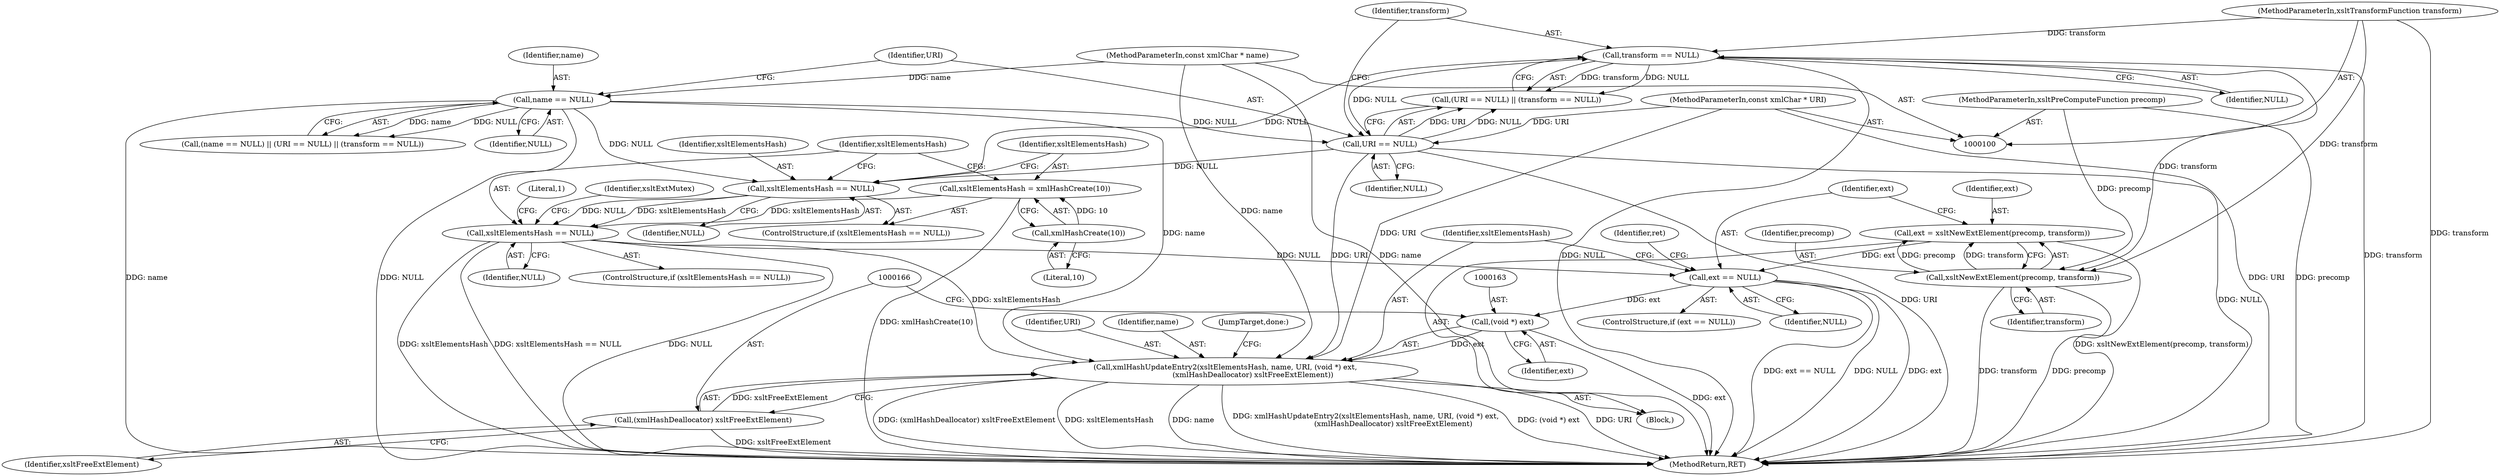digraph "0_Chrome_96dbafe288dbe2f0cc45fa3c39daf6d0c37acbab_13@pointer" {
"1000158" [label="(Call,xmlHashUpdateEntry2(xsltElementsHash, name, URI, (void *) ext,\n                        (xmlHashDeallocator) xsltFreeExtElement))"];
"1000135" [label="(Call,xsltElementsHash == NULL)"];
"1000127" [label="(Call,xsltElementsHash == NULL)"];
"1000113" [label="(Call,name == NULL)"];
"1000101" [label="(MethodParameterIn,const xmlChar * name)"];
"1000120" [label="(Call,transform == NULL)"];
"1000104" [label="(MethodParameterIn,xsltTransformFunction transform)"];
"1000117" [label="(Call,URI == NULL)"];
"1000102" [label="(MethodParameterIn,const xmlChar * URI)"];
"1000130" [label="(Call,xsltElementsHash = xmlHashCreate(10))"];
"1000132" [label="(Call,xmlHashCreate(10))"];
"1000162" [label="(Call,(void *) ext)"];
"1000149" [label="(Call,ext == NULL)"];
"1000143" [label="(Call,ext = xsltNewExtElement(precomp, transform))"];
"1000145" [label="(Call,xsltNewExtElement(precomp, transform))"];
"1000103" [label="(MethodParameterIn,xsltPreComputeFunction precomp)"];
"1000165" [label="(Call,(xmlHashDeallocator) xsltFreeExtElement)"];
"1000168" [label="(JumpTarget,done:)"];
"1000128" [label="(Identifier,xsltElementsHash)"];
"1000135" [label="(Call,xsltElementsHash == NULL)"];
"1000142" [label="(Identifier,xsltExtMutex)"];
"1000154" [label="(Identifier,ret)"];
"1000148" [label="(ControlStructure,if (ext == NULL))"];
"1000101" [label="(MethodParameterIn,const xmlChar * name)"];
"1000112" [label="(Call,(name == NULL) || (URI == NULL) || (transform == NULL))"];
"1000117" [label="(Call,URI == NULL)"];
"1000149" [label="(Call,ext == NULL)"];
"1000119" [label="(Identifier,NULL)"];
"1000122" [label="(Identifier,NULL)"];
"1000113" [label="(Call,name == NULL)"];
"1000120" [label="(Call,transform == NULL)"];
"1000159" [label="(Identifier,xsltElementsHash)"];
"1000140" [label="(Literal,1)"];
"1000162" [label="(Call,(void *) ext)"];
"1000145" [label="(Call,xsltNewExtElement(precomp, transform))"];
"1000161" [label="(Identifier,URI)"];
"1000151" [label="(Identifier,NULL)"];
"1000131" [label="(Identifier,xsltElementsHash)"];
"1000104" [label="(MethodParameterIn,xsltTransformFunction transform)"];
"1000144" [label="(Identifier,ext)"];
"1000143" [label="(Call,ext = xsltNewExtElement(precomp, transform))"];
"1000150" [label="(Identifier,ext)"];
"1000160" [label="(Identifier,name)"];
"1000116" [label="(Call,(URI == NULL) || (transform == NULL))"];
"1000137" [label="(Identifier,NULL)"];
"1000173" [label="(MethodReturn,RET)"];
"1000164" [label="(Identifier,ext)"];
"1000127" [label="(Call,xsltElementsHash == NULL)"];
"1000118" [label="(Identifier,URI)"];
"1000165" [label="(Call,(xmlHashDeallocator) xsltFreeExtElement)"];
"1000132" [label="(Call,xmlHashCreate(10))"];
"1000115" [label="(Identifier,NULL)"];
"1000146" [label="(Identifier,precomp)"];
"1000121" [label="(Identifier,transform)"];
"1000114" [label="(Identifier,name)"];
"1000105" [label="(Block,)"];
"1000158" [label="(Call,xmlHashUpdateEntry2(xsltElementsHash, name, URI, (void *) ext,\n                        (xmlHashDeallocator) xsltFreeExtElement))"];
"1000133" [label="(Literal,10)"];
"1000103" [label="(MethodParameterIn,xsltPreComputeFunction precomp)"];
"1000136" [label="(Identifier,xsltElementsHash)"];
"1000130" [label="(Call,xsltElementsHash = xmlHashCreate(10))"];
"1000126" [label="(ControlStructure,if (xsltElementsHash == NULL))"];
"1000129" [label="(Identifier,NULL)"];
"1000134" [label="(ControlStructure,if (xsltElementsHash == NULL))"];
"1000102" [label="(MethodParameterIn,const xmlChar * URI)"];
"1000147" [label="(Identifier,transform)"];
"1000167" [label="(Identifier,xsltFreeExtElement)"];
"1000158" -> "1000105"  [label="AST: "];
"1000158" -> "1000165"  [label="CFG: "];
"1000159" -> "1000158"  [label="AST: "];
"1000160" -> "1000158"  [label="AST: "];
"1000161" -> "1000158"  [label="AST: "];
"1000162" -> "1000158"  [label="AST: "];
"1000165" -> "1000158"  [label="AST: "];
"1000168" -> "1000158"  [label="CFG: "];
"1000158" -> "1000173"  [label="DDG: xsltElementsHash"];
"1000158" -> "1000173"  [label="DDG: name"];
"1000158" -> "1000173"  [label="DDG: xmlHashUpdateEntry2(xsltElementsHash, name, URI, (void *) ext,\n                        (xmlHashDeallocator) xsltFreeExtElement)"];
"1000158" -> "1000173"  [label="DDG: (void *) ext"];
"1000158" -> "1000173"  [label="DDG: URI"];
"1000158" -> "1000173"  [label="DDG: (xmlHashDeallocator) xsltFreeExtElement"];
"1000135" -> "1000158"  [label="DDG: xsltElementsHash"];
"1000113" -> "1000158"  [label="DDG: name"];
"1000101" -> "1000158"  [label="DDG: name"];
"1000117" -> "1000158"  [label="DDG: URI"];
"1000102" -> "1000158"  [label="DDG: URI"];
"1000162" -> "1000158"  [label="DDG: ext"];
"1000165" -> "1000158"  [label="DDG: xsltFreeExtElement"];
"1000135" -> "1000134"  [label="AST: "];
"1000135" -> "1000137"  [label="CFG: "];
"1000136" -> "1000135"  [label="AST: "];
"1000137" -> "1000135"  [label="AST: "];
"1000140" -> "1000135"  [label="CFG: "];
"1000142" -> "1000135"  [label="CFG: "];
"1000135" -> "1000173"  [label="DDG: NULL"];
"1000135" -> "1000173"  [label="DDG: xsltElementsHash == NULL"];
"1000135" -> "1000173"  [label="DDG: xsltElementsHash"];
"1000127" -> "1000135"  [label="DDG: xsltElementsHash"];
"1000127" -> "1000135"  [label="DDG: NULL"];
"1000130" -> "1000135"  [label="DDG: xsltElementsHash"];
"1000135" -> "1000149"  [label="DDG: NULL"];
"1000127" -> "1000126"  [label="AST: "];
"1000127" -> "1000129"  [label="CFG: "];
"1000128" -> "1000127"  [label="AST: "];
"1000129" -> "1000127"  [label="AST: "];
"1000131" -> "1000127"  [label="CFG: "];
"1000136" -> "1000127"  [label="CFG: "];
"1000113" -> "1000127"  [label="DDG: NULL"];
"1000120" -> "1000127"  [label="DDG: NULL"];
"1000117" -> "1000127"  [label="DDG: NULL"];
"1000113" -> "1000112"  [label="AST: "];
"1000113" -> "1000115"  [label="CFG: "];
"1000114" -> "1000113"  [label="AST: "];
"1000115" -> "1000113"  [label="AST: "];
"1000118" -> "1000113"  [label="CFG: "];
"1000112" -> "1000113"  [label="CFG: "];
"1000113" -> "1000173"  [label="DDG: name"];
"1000113" -> "1000173"  [label="DDG: NULL"];
"1000113" -> "1000112"  [label="DDG: name"];
"1000113" -> "1000112"  [label="DDG: NULL"];
"1000101" -> "1000113"  [label="DDG: name"];
"1000113" -> "1000117"  [label="DDG: NULL"];
"1000101" -> "1000100"  [label="AST: "];
"1000101" -> "1000173"  [label="DDG: name"];
"1000120" -> "1000116"  [label="AST: "];
"1000120" -> "1000122"  [label="CFG: "];
"1000121" -> "1000120"  [label="AST: "];
"1000122" -> "1000120"  [label="AST: "];
"1000116" -> "1000120"  [label="CFG: "];
"1000120" -> "1000173"  [label="DDG: transform"];
"1000120" -> "1000173"  [label="DDG: NULL"];
"1000120" -> "1000116"  [label="DDG: transform"];
"1000120" -> "1000116"  [label="DDG: NULL"];
"1000104" -> "1000120"  [label="DDG: transform"];
"1000117" -> "1000120"  [label="DDG: NULL"];
"1000120" -> "1000145"  [label="DDG: transform"];
"1000104" -> "1000100"  [label="AST: "];
"1000104" -> "1000173"  [label="DDG: transform"];
"1000104" -> "1000145"  [label="DDG: transform"];
"1000117" -> "1000116"  [label="AST: "];
"1000117" -> "1000119"  [label="CFG: "];
"1000118" -> "1000117"  [label="AST: "];
"1000119" -> "1000117"  [label="AST: "];
"1000121" -> "1000117"  [label="CFG: "];
"1000116" -> "1000117"  [label="CFG: "];
"1000117" -> "1000173"  [label="DDG: URI"];
"1000117" -> "1000173"  [label="DDG: NULL"];
"1000117" -> "1000116"  [label="DDG: URI"];
"1000117" -> "1000116"  [label="DDG: NULL"];
"1000102" -> "1000117"  [label="DDG: URI"];
"1000102" -> "1000100"  [label="AST: "];
"1000102" -> "1000173"  [label="DDG: URI"];
"1000130" -> "1000126"  [label="AST: "];
"1000130" -> "1000132"  [label="CFG: "];
"1000131" -> "1000130"  [label="AST: "];
"1000132" -> "1000130"  [label="AST: "];
"1000136" -> "1000130"  [label="CFG: "];
"1000130" -> "1000173"  [label="DDG: xmlHashCreate(10)"];
"1000132" -> "1000130"  [label="DDG: 10"];
"1000132" -> "1000133"  [label="CFG: "];
"1000133" -> "1000132"  [label="AST: "];
"1000162" -> "1000164"  [label="CFG: "];
"1000163" -> "1000162"  [label="AST: "];
"1000164" -> "1000162"  [label="AST: "];
"1000166" -> "1000162"  [label="CFG: "];
"1000162" -> "1000173"  [label="DDG: ext"];
"1000149" -> "1000162"  [label="DDG: ext"];
"1000149" -> "1000148"  [label="AST: "];
"1000149" -> "1000151"  [label="CFG: "];
"1000150" -> "1000149"  [label="AST: "];
"1000151" -> "1000149"  [label="AST: "];
"1000154" -> "1000149"  [label="CFG: "];
"1000159" -> "1000149"  [label="CFG: "];
"1000149" -> "1000173"  [label="DDG: ext == NULL"];
"1000149" -> "1000173"  [label="DDG: NULL"];
"1000149" -> "1000173"  [label="DDG: ext"];
"1000143" -> "1000149"  [label="DDG: ext"];
"1000143" -> "1000105"  [label="AST: "];
"1000143" -> "1000145"  [label="CFG: "];
"1000144" -> "1000143"  [label="AST: "];
"1000145" -> "1000143"  [label="AST: "];
"1000150" -> "1000143"  [label="CFG: "];
"1000143" -> "1000173"  [label="DDG: xsltNewExtElement(precomp, transform)"];
"1000145" -> "1000143"  [label="DDG: precomp"];
"1000145" -> "1000143"  [label="DDG: transform"];
"1000145" -> "1000147"  [label="CFG: "];
"1000146" -> "1000145"  [label="AST: "];
"1000147" -> "1000145"  [label="AST: "];
"1000145" -> "1000173"  [label="DDG: precomp"];
"1000145" -> "1000173"  [label="DDG: transform"];
"1000103" -> "1000145"  [label="DDG: precomp"];
"1000103" -> "1000100"  [label="AST: "];
"1000103" -> "1000173"  [label="DDG: precomp"];
"1000165" -> "1000167"  [label="CFG: "];
"1000166" -> "1000165"  [label="AST: "];
"1000167" -> "1000165"  [label="AST: "];
"1000165" -> "1000173"  [label="DDG: xsltFreeExtElement"];
}
